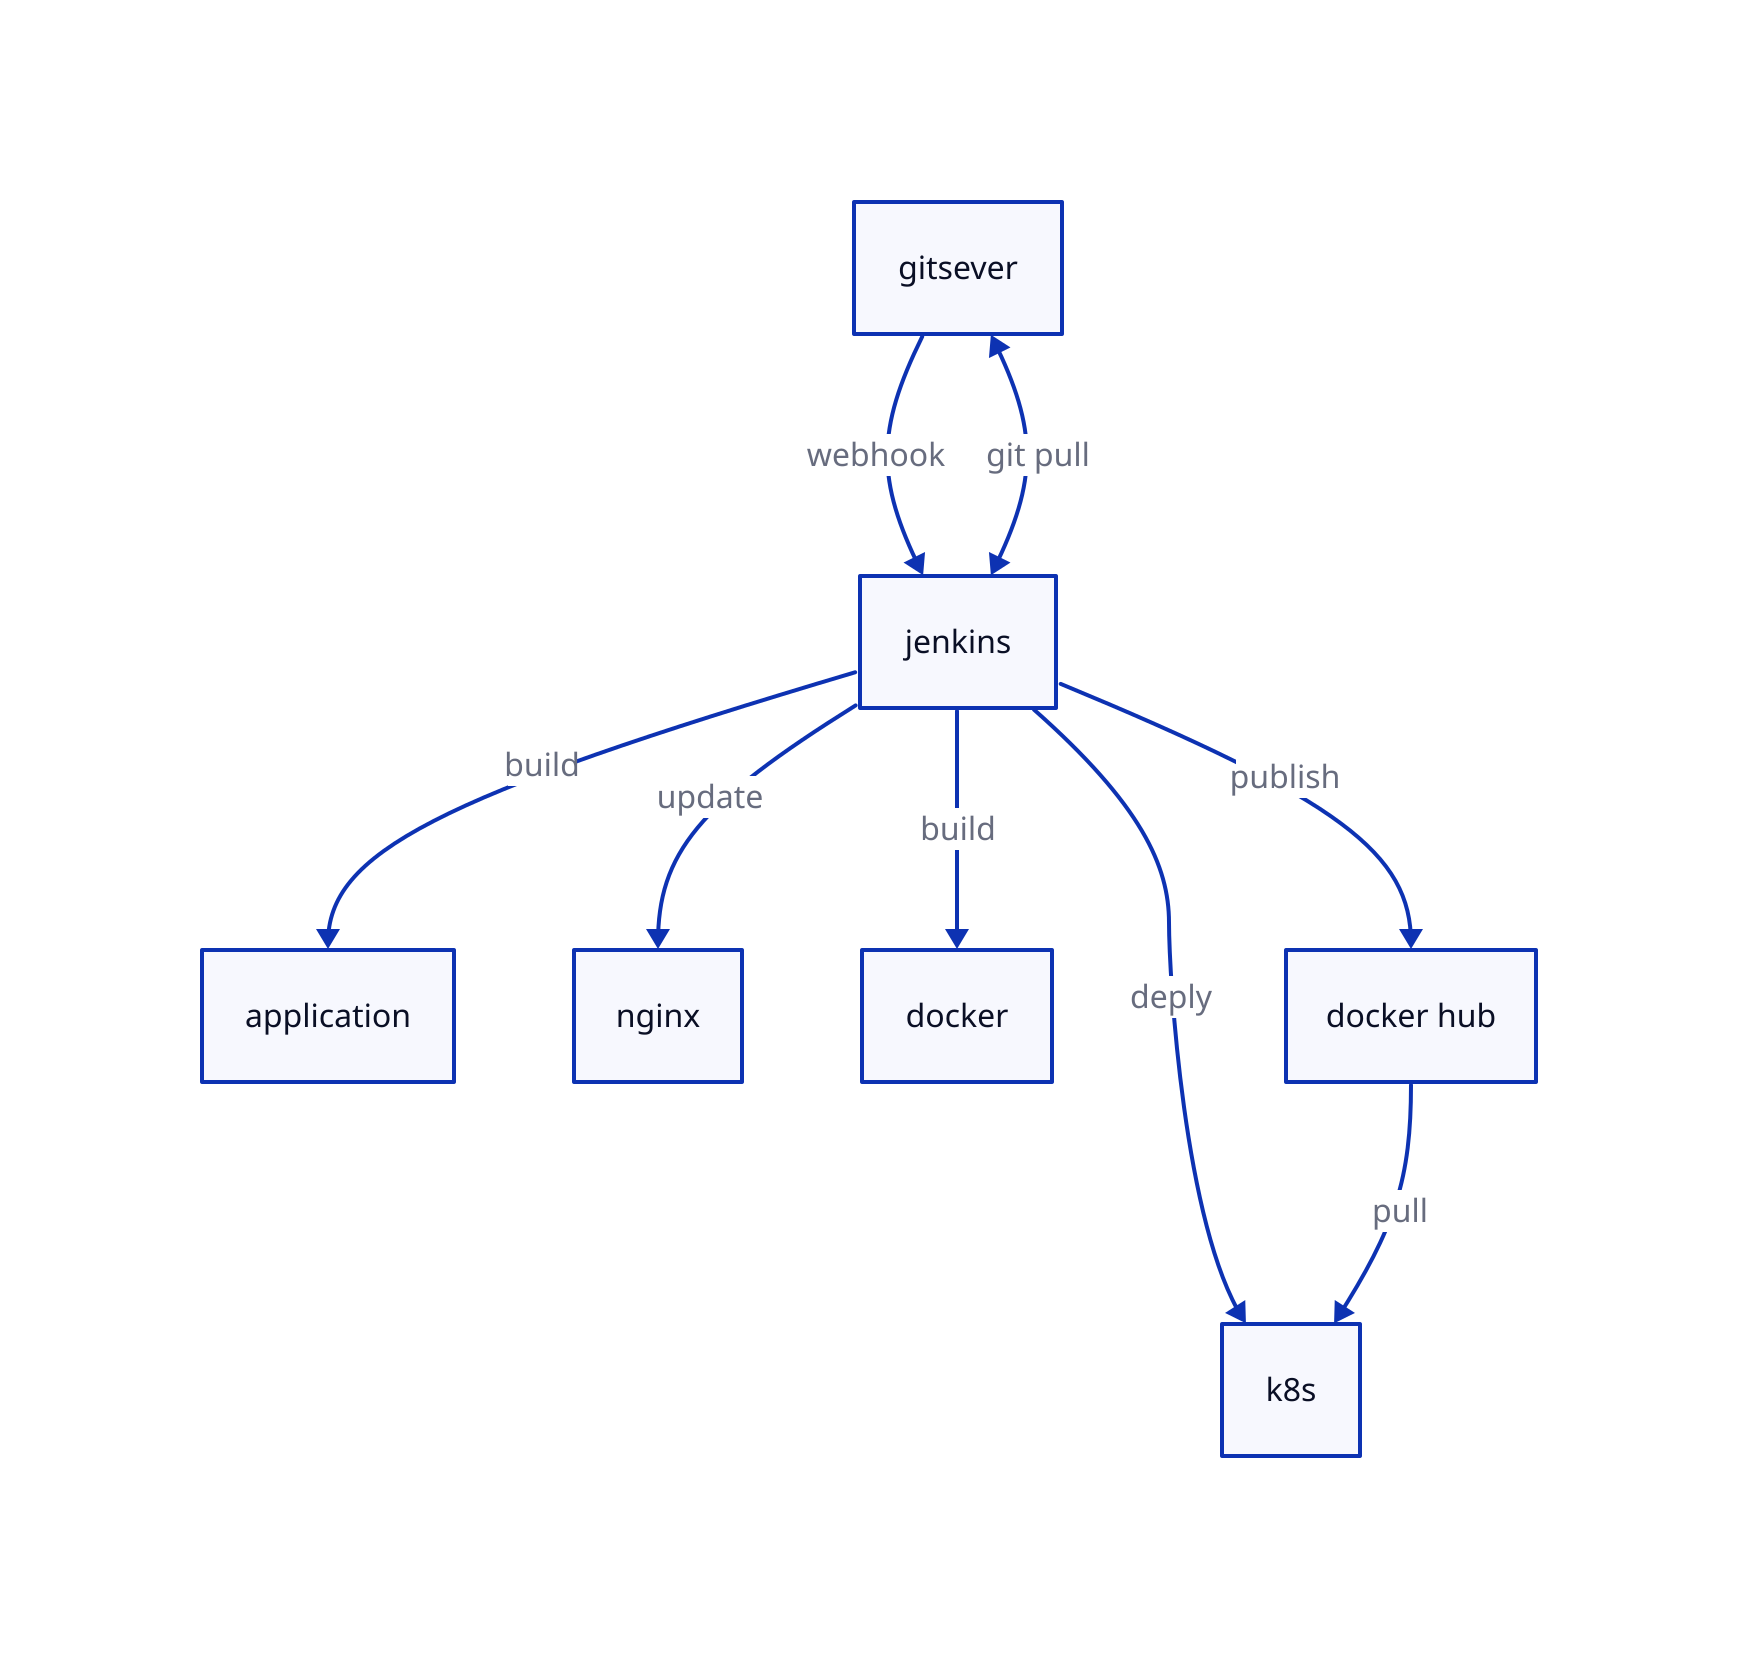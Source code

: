 gitsever->jenkins:"webhook"
jenkins<->gitsever:"git pull"
jenkins->"application" :"build"
jenkins->"nginx":"update"
jenkins->"docker":"build"
jenkins->"docker hub":"publish"
jenkins->k8s:"deply"
k8s<-"docker hub":"pull"
